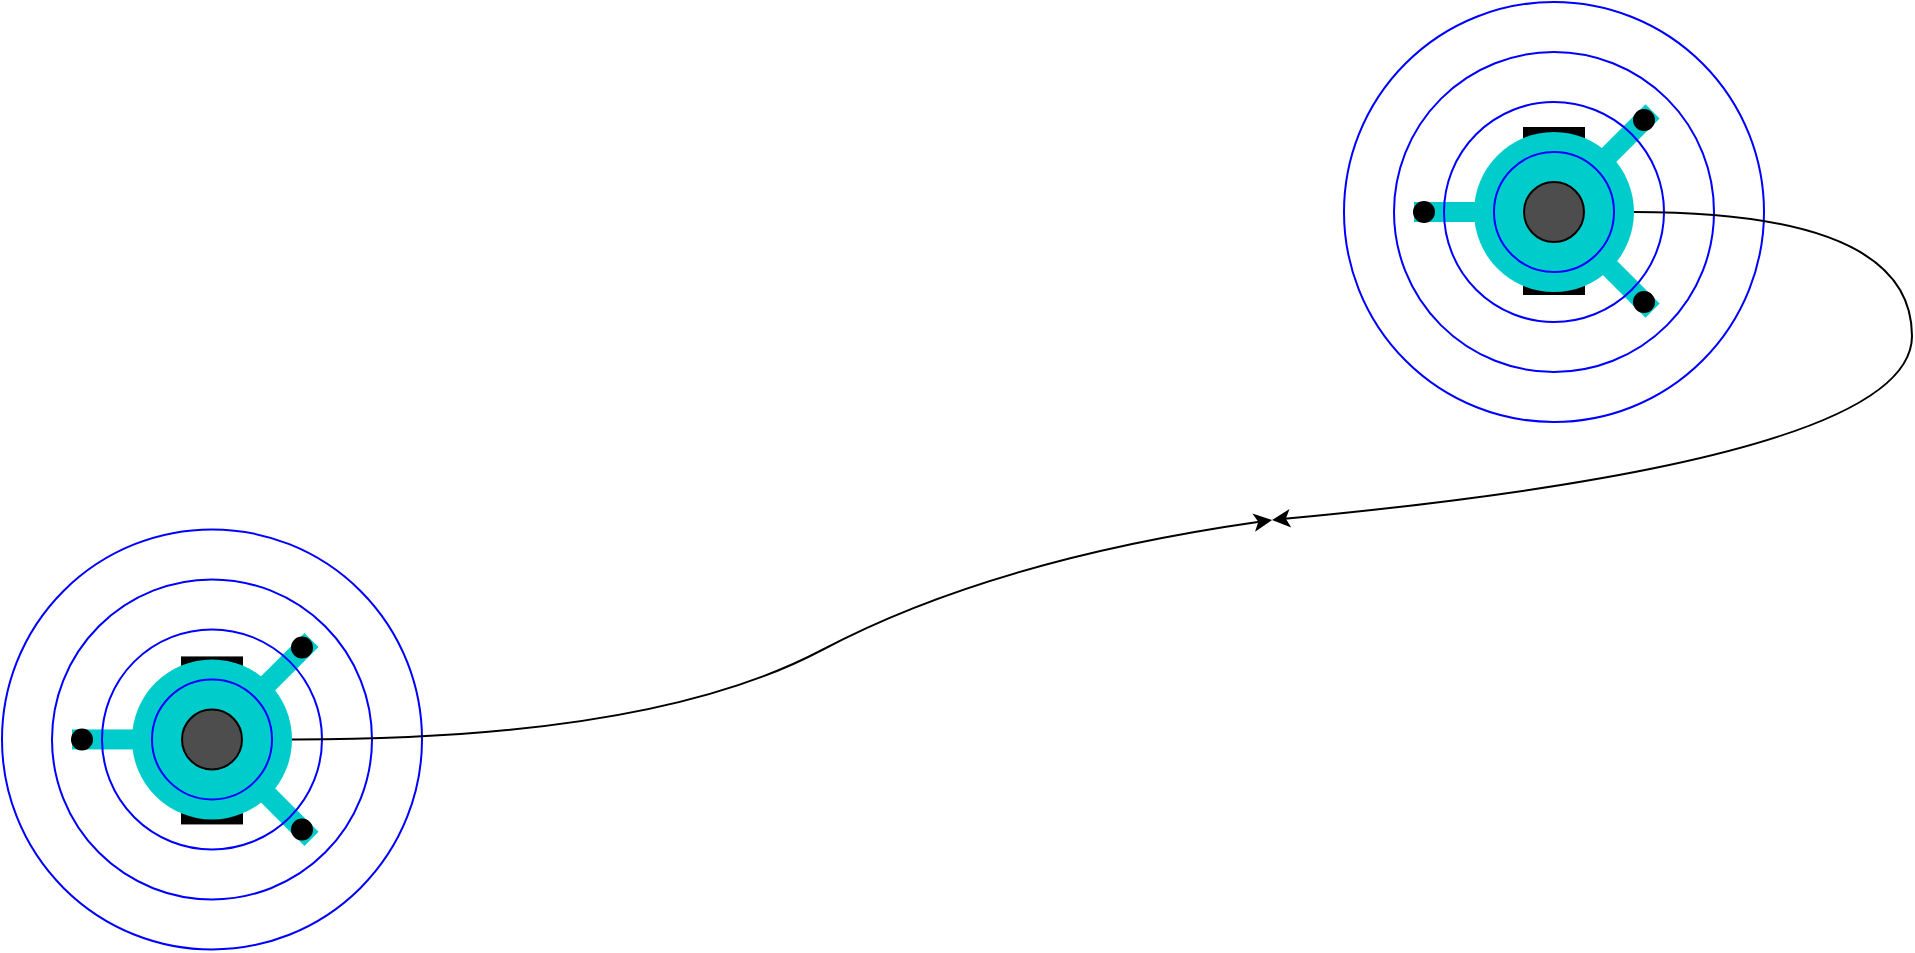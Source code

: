 <mxfile version="13.7.9" type="device"><diagram id="U_ZXWRW4sukO2hpqxynR" name="Page-1"><mxGraphModel dx="1086" dy="806" grid="1" gridSize="10" guides="1" tooltips="1" connect="1" arrows="1" fold="1" page="1" pageScale="1" pageWidth="500" pageHeight="500" background="none" math="0" shadow="0" extFonts="Permanent Marker^https://fonts.googleapis.com/css?family=Permanent+Marker"><root><mxCell id="0"/><mxCell id="1" parent="0"/><mxCell id="uLn3R6imp52X0CxI3bnw-11" value="" style="group;rotation=0;fillColor=none;" parent="1" vertex="1" connectable="0"><mxGeometry x="677" y="60.0" width="209" height="171.0" as="geometry"/></mxCell><mxCell id="uCZF3OJmerYh2CvrUaNP-1" value="" style="group;rotation=90;" parent="uLn3R6imp52X0CxI3bnw-11" vertex="1" connectable="0"><mxGeometry x="42" y="4" width="167" height="167.0" as="geometry"/></mxCell><mxCell id="uLn3R6imp52X0CxI3bnw-12" value="" style="rounded=0;whiteSpace=wrap;html=1;fillColor=#000000;rotation=0;" parent="uCZF3OJmerYh2CvrUaNP-1" vertex="1"><mxGeometry x="47" y="20" width="30" height="5" as="geometry"/></mxCell><mxCell id="uLn3R6imp52X0CxI3bnw-13" value="" style="rounded=0;whiteSpace=wrap;html=1;fillColor=#000000;rotation=0;" parent="uCZF3OJmerYh2CvrUaNP-1" vertex="1"><mxGeometry x="47" y="98" width="30" height="5" as="geometry"/></mxCell><mxCell id="uLn3R6imp52X0CxI3bnw-14" value="" style="rounded=0;whiteSpace=wrap;html=1;rotation=-45;fillColor=#00CCCC;strokeColor=none;" parent="uCZF3OJmerYh2CvrUaNP-1" vertex="1"><mxGeometry x="43" y="35" width="80" height="10" as="geometry"/></mxCell><mxCell id="uLn3R6imp52X0CxI3bnw-15" value="" style="rounded=0;whiteSpace=wrap;html=1;rotation=45;fillColor=#00CCCC;strokeColor=none;" parent="uCZF3OJmerYh2CvrUaNP-1" vertex="1"><mxGeometry x="43" y="78" width="80" height="10" as="geometry"/></mxCell><mxCell id="uLn3R6imp52X0CxI3bnw-16" value="" style="rounded=0;whiteSpace=wrap;html=1;rotation=0;fillColor=#00CCCC;strokeColor=none;" parent="uCZF3OJmerYh2CvrUaNP-1" vertex="1"><mxGeometry x="-8" y="57" width="90" height="10" as="geometry"/></mxCell><mxCell id="uLn3R6imp52X0CxI3bnw-17" value="" style="ellipse;whiteSpace=wrap;html=1;aspect=fixed;fillColor=#00CCCC;strokeColor=none;rotation=0;" parent="uCZF3OJmerYh2CvrUaNP-1" vertex="1"><mxGeometry x="22" y="22" width="80" height="80" as="geometry"/></mxCell><mxCell id="uLn3R6imp52X0CxI3bnw-18" value="" style="ellipse;whiteSpace=wrap;html=1;aspect=fixed;fillColor=#000000;rotation=0;" parent="uCZF3OJmerYh2CvrUaNP-1" vertex="1"><mxGeometry x="102" y="11" width="10" height="10" as="geometry"/></mxCell><mxCell id="uLn3R6imp52X0CxI3bnw-19" value="" style="ellipse;whiteSpace=wrap;html=1;aspect=fixed;fillColor=#000000;rotation=0;" parent="uCZF3OJmerYh2CvrUaNP-1" vertex="1"><mxGeometry x="102" y="102" width="10" height="10" as="geometry"/></mxCell><mxCell id="uLn3R6imp52X0CxI3bnw-20" value="" style="ellipse;whiteSpace=wrap;html=1;aspect=fixed;fillColor=#000000;rotation=0;" parent="uCZF3OJmerYh2CvrUaNP-1" vertex="1"><mxGeometry x="-8" y="57" width="10" height="10" as="geometry"/></mxCell><mxCell id="F38KNGHBxGYKoGh8dX-P-1" value="" style="ellipse;whiteSpace=wrap;html=1;aspect=fixed;fillColor=#4D4D4D;rotation=90;" parent="uCZF3OJmerYh2CvrUaNP-1" vertex="1"><mxGeometry x="47" y="47" width="30" height="30" as="geometry"/></mxCell><mxCell id="r-eol3MMDFAIPyLQnNE7-14" value="" style="group" vertex="1" connectable="0" parent="uCZF3OJmerYh2CvrUaNP-1"><mxGeometry x="-43" y="-43.0" width="210" height="210" as="geometry"/></mxCell><mxCell id="r-eol3MMDFAIPyLQnNE7-15" value="" style="ellipse;whiteSpace=wrap;html=1;aspect=fixed;fillColor=none;strokeColor=#0000FF;" vertex="1" parent="r-eol3MMDFAIPyLQnNE7-14"><mxGeometry width="210" height="210" as="geometry"/></mxCell><mxCell id="r-eol3MMDFAIPyLQnNE7-16" value="" style="ellipse;whiteSpace=wrap;html=1;aspect=fixed;fillColor=none;strokeColor=#0000FF;" vertex="1" parent="r-eol3MMDFAIPyLQnNE7-14"><mxGeometry x="25" y="25" width="160" height="160" as="geometry"/></mxCell><mxCell id="r-eol3MMDFAIPyLQnNE7-17" value="" style="ellipse;whiteSpace=wrap;html=1;aspect=fixed;fillColor=none;strokeColor=#0000FF;" vertex="1" parent="r-eol3MMDFAIPyLQnNE7-14"><mxGeometry x="50" y="50" width="110" height="110" as="geometry"/></mxCell><mxCell id="r-eol3MMDFAIPyLQnNE7-18" value="" style="ellipse;whiteSpace=wrap;html=1;aspect=fixed;fillColor=none;strokeColor=#0000FF;" vertex="1" parent="r-eol3MMDFAIPyLQnNE7-14"><mxGeometry x="75" y="75" width="60" height="60" as="geometry"/></mxCell><mxCell id="r-eol3MMDFAIPyLQnNE7-2" value="" style="group" vertex="1" connectable="0" parent="1"><mxGeometry x="40" y="336.44" width="175" height="158.28" as="geometry"/></mxCell><mxCell id="uLn3R6imp52X0CxI3bnw-6" value="" style="rounded=0;whiteSpace=wrap;html=1;fillColor=#000000;" parent="r-eol3MMDFAIPyLQnNE7-2" vertex="1"><mxGeometry x="55" y="12.28" width="30" height="5" as="geometry"/></mxCell><mxCell id="uLn3R6imp52X0CxI3bnw-5" value="" style="rounded=0;whiteSpace=wrap;html=1;fillColor=#000000;" parent="r-eol3MMDFAIPyLQnNE7-2" vertex="1"><mxGeometry x="55" y="90.28" width="30" height="5" as="geometry"/></mxCell><mxCell id="uLn3R6imp52X0CxI3bnw-2" value="" style="rounded=0;whiteSpace=wrap;html=1;rotation=-45;fillColor=#00CCCC;strokeColor=none;" parent="r-eol3MMDFAIPyLQnNE7-2" vertex="1"><mxGeometry x="51.46" y="26.82" width="80" height="10" as="geometry"/></mxCell><mxCell id="uLn3R6imp52X0CxI3bnw-3" value="" style="rounded=0;whiteSpace=wrap;html=1;rotation=45;fillColor=#00CCCC;strokeColor=none;" parent="r-eol3MMDFAIPyLQnNE7-2" vertex="1"><mxGeometry x="51.46" y="69.74" width="80" height="10" as="geometry"/></mxCell><mxCell id="uLn3R6imp52X0CxI3bnw-4" value="" style="rounded=0;whiteSpace=wrap;html=1;rotation=0;fillColor=#00CCCC;strokeColor=none;" parent="r-eol3MMDFAIPyLQnNE7-2" vertex="1"><mxGeometry y="48.28" width="90" height="10" as="geometry"/></mxCell><mxCell id="uLn3R6imp52X0CxI3bnw-1" value="" style="ellipse;whiteSpace=wrap;html=1;aspect=fixed;fillColor=#00CCCC;strokeColor=none;" parent="r-eol3MMDFAIPyLQnNE7-2" vertex="1"><mxGeometry x="30" y="13.28" width="80" height="80" as="geometry"/></mxCell><mxCell id="uLn3R6imp52X0CxI3bnw-7" value="" style="ellipse;whiteSpace=wrap;html=1;aspect=fixed;fillColor=#000000;" parent="r-eol3MMDFAIPyLQnNE7-2" vertex="1"><mxGeometry x="110" y="2.28" width="10" height="10" as="geometry"/></mxCell><mxCell id="uLn3R6imp52X0CxI3bnw-8" value="" style="ellipse;whiteSpace=wrap;html=1;aspect=fixed;fillColor=#000000;" parent="r-eol3MMDFAIPyLQnNE7-2" vertex="1"><mxGeometry x="110" y="93.28" width="10" height="10" as="geometry"/></mxCell><mxCell id="uLn3R6imp52X0CxI3bnw-9" value="" style="ellipse;whiteSpace=wrap;html=1;aspect=fixed;fillColor=#000000;" parent="r-eol3MMDFAIPyLQnNE7-2" vertex="1"><mxGeometry y="48.28" width="10" height="10" as="geometry"/></mxCell><mxCell id="F38KNGHBxGYKoGh8dX-P-2" value="" style="ellipse;whiteSpace=wrap;html=1;aspect=fixed;fillColor=#4D4D4D;" parent="r-eol3MMDFAIPyLQnNE7-2" vertex="1"><mxGeometry x="55.0" y="38.28" width="30" height="30" as="geometry"/></mxCell><mxCell id="r-eol3MMDFAIPyLQnNE7-12" value="" style="group" vertex="1" connectable="0" parent="r-eol3MMDFAIPyLQnNE7-2"><mxGeometry x="-35" y="-51.72" width="210" height="210" as="geometry"/></mxCell><mxCell id="r-eol3MMDFAIPyLQnNE7-11" value="" style="ellipse;whiteSpace=wrap;html=1;aspect=fixed;fillColor=none;strokeColor=#0000FF;" vertex="1" parent="r-eol3MMDFAIPyLQnNE7-12"><mxGeometry width="210" height="210" as="geometry"/></mxCell><mxCell id="r-eol3MMDFAIPyLQnNE7-8" value="" style="ellipse;whiteSpace=wrap;html=1;aspect=fixed;fillColor=none;strokeColor=#0000FF;" vertex="1" parent="r-eol3MMDFAIPyLQnNE7-12"><mxGeometry x="25" y="25" width="160" height="160" as="geometry"/></mxCell><mxCell id="r-eol3MMDFAIPyLQnNE7-7" value="" style="ellipse;whiteSpace=wrap;html=1;aspect=fixed;fillColor=none;strokeColor=#0000FF;" vertex="1" parent="r-eol3MMDFAIPyLQnNE7-12"><mxGeometry x="50" y="50" width="110" height="110" as="geometry"/></mxCell><mxCell id="r-eol3MMDFAIPyLQnNE7-5" value="" style="ellipse;whiteSpace=wrap;html=1;aspect=fixed;fillColor=none;strokeColor=#0000FF;" vertex="1" parent="r-eol3MMDFAIPyLQnNE7-12"><mxGeometry x="75" y="75" width="60" height="60" as="geometry"/></mxCell><mxCell id="r-eol3MMDFAIPyLQnNE7-3" value="" style="curved=1;endArrow=classic;html=1;exitX=1;exitY=0.5;exitDx=0;exitDy=0;" edge="1" parent="1" source="uLn3R6imp52X0CxI3bnw-17"><mxGeometry width="50" height="50" relative="1" as="geometry"><mxPoint x="510" y="410" as="sourcePoint"/><mxPoint x="640" y="280" as="targetPoint"/><Array as="points"><mxPoint x="960" y="126"/><mxPoint x="960" y="250"/></Array></mxGeometry></mxCell><mxCell id="r-eol3MMDFAIPyLQnNE7-4" value="" style="curved=1;endArrow=classic;html=1;exitX=1;exitY=0.5;exitDx=0;exitDy=0;" edge="1" parent="1" source="uLn3R6imp52X0CxI3bnw-1"><mxGeometry width="50" height="50" relative="1" as="geometry"><mxPoint x="200" y="90" as="sourcePoint"/><mxPoint x="640" y="280" as="targetPoint"/><Array as="points"><mxPoint x="330" y="390"/><mxPoint x="500" y="300"/></Array></mxGeometry></mxCell></root></mxGraphModel></diagram></mxfile>